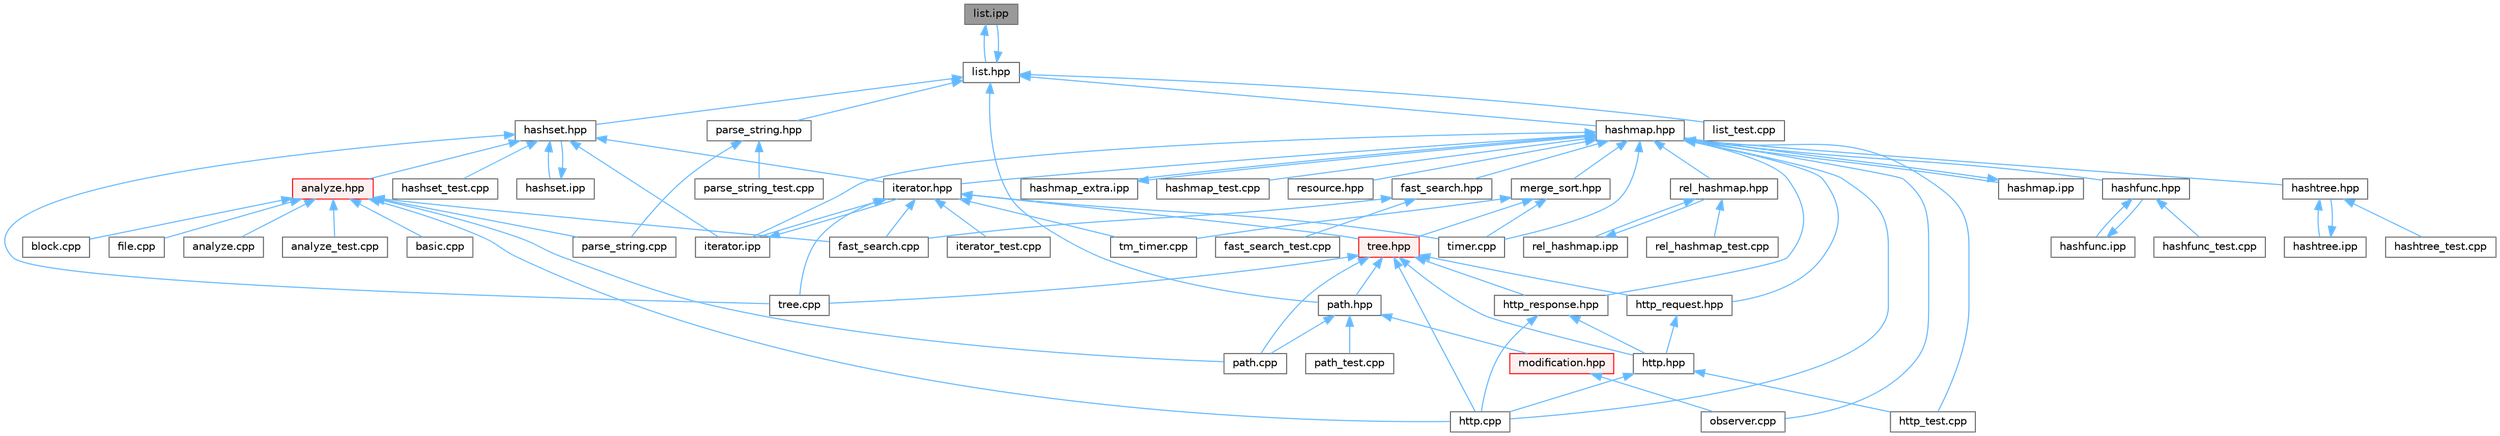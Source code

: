 digraph "list.ipp"
{
 // LATEX_PDF_SIZE
  bgcolor="transparent";
  edge [fontname=Helvetica,fontsize=10,labelfontname=Helvetica,labelfontsize=10];
  node [fontname=Helvetica,fontsize=10,shape=box,height=0.2,width=0.4];
  Node1 [id="Node000001",label="list.ipp",height=0.2,width=0.4,color="gray40", fillcolor="grey60", style="filled", fontcolor="black",tooltip=" "];
  Node1 -> Node2 [id="edge1_Node000001_Node000002",dir="back",color="steelblue1",style="solid",tooltip=" "];
  Node2 [id="Node000002",label="list.hpp",height=0.2,width=0.4,color="grey40", fillcolor="white", style="filled",URL="$list_8hpp.html",tooltip=" "];
  Node2 -> Node3 [id="edge2_Node000002_Node000003",dir="back",color="steelblue1",style="solid",tooltip=" "];
  Node3 [id="Node000003",label="hashmap.hpp",height=0.2,width=0.4,color="grey40", fillcolor="white", style="filled",URL="$hashmap_8hpp.html",tooltip=" "];
  Node3 -> Node4 [id="edge3_Node000003_Node000004",dir="back",color="steelblue1",style="solid",tooltip=" "];
  Node4 [id="Node000004",label="fast_search.hpp",height=0.2,width=0.4,color="grey40", fillcolor="white", style="filled",URL="$fast__search_8hpp.html",tooltip=" "];
  Node4 -> Node5 [id="edge4_Node000004_Node000005",dir="back",color="steelblue1",style="solid",tooltip=" "];
  Node5 [id="Node000005",label="fast_search.cpp",height=0.2,width=0.4,color="grey40", fillcolor="white", style="filled",URL="$fast__search_8cpp.html",tooltip=" "];
  Node4 -> Node6 [id="edge5_Node000004_Node000006",dir="back",color="steelblue1",style="solid",tooltip=" "];
  Node6 [id="Node000006",label="fast_search_test.cpp",height=0.2,width=0.4,color="grey40", fillcolor="white", style="filled",URL="$fast__search__test_8cpp.html",tooltip=" "];
  Node3 -> Node7 [id="edge6_Node000003_Node000007",dir="back",color="steelblue1",style="solid",tooltip=" "];
  Node7 [id="Node000007",label="hashfunc.hpp",height=0.2,width=0.4,color="grey40", fillcolor="white", style="filled",URL="$hashfunc_8hpp.html",tooltip=" "];
  Node7 -> Node8 [id="edge7_Node000007_Node000008",dir="back",color="steelblue1",style="solid",tooltip=" "];
  Node8 [id="Node000008",label="hashfunc.ipp",height=0.2,width=0.4,color="grey40", fillcolor="white", style="filled",URL="$hashfunc_8ipp.html",tooltip=" "];
  Node8 -> Node7 [id="edge8_Node000008_Node000007",dir="back",color="steelblue1",style="solid",tooltip=" "];
  Node7 -> Node9 [id="edge9_Node000007_Node000009",dir="back",color="steelblue1",style="solid",tooltip=" "];
  Node9 [id="Node000009",label="hashfunc_test.cpp",height=0.2,width=0.4,color="grey40", fillcolor="white", style="filled",URL="$hashfunc__test_8cpp.html",tooltip=" "];
  Node3 -> Node10 [id="edge10_Node000003_Node000010",dir="back",color="steelblue1",style="solid",tooltip=" "];
  Node10 [id="Node000010",label="hashmap.ipp",height=0.2,width=0.4,color="grey40", fillcolor="white", style="filled",URL="$hashmap_8ipp.html",tooltip=" "];
  Node10 -> Node3 [id="edge11_Node000010_Node000003",dir="back",color="steelblue1",style="solid",tooltip=" "];
  Node3 -> Node11 [id="edge12_Node000003_Node000011",dir="back",color="steelblue1",style="solid",tooltip=" "];
  Node11 [id="Node000011",label="hashmap_extra.ipp",height=0.2,width=0.4,color="grey40", fillcolor="white", style="filled",URL="$hashmap__extra_8ipp.html",tooltip=" "];
  Node11 -> Node3 [id="edge13_Node000011_Node000003",dir="back",color="steelblue1",style="solid",tooltip=" "];
  Node3 -> Node12 [id="edge14_Node000003_Node000012",dir="back",color="steelblue1",style="solid",tooltip=" "];
  Node12 [id="Node000012",label="hashmap_test.cpp",height=0.2,width=0.4,color="grey40", fillcolor="white", style="filled",URL="$hashmap__test_8cpp.html",tooltip=" "];
  Node3 -> Node13 [id="edge15_Node000003_Node000013",dir="back",color="steelblue1",style="solid",tooltip=" "];
  Node13 [id="Node000013",label="hashtree.hpp",height=0.2,width=0.4,color="grey40", fillcolor="white", style="filled",URL="$hashtree_8hpp.html",tooltip=" "];
  Node13 -> Node14 [id="edge16_Node000013_Node000014",dir="back",color="steelblue1",style="solid",tooltip=" "];
  Node14 [id="Node000014",label="hashtree.ipp",height=0.2,width=0.4,color="grey40", fillcolor="white", style="filled",URL="$hashtree_8ipp.html",tooltip=" "];
  Node14 -> Node13 [id="edge17_Node000014_Node000013",dir="back",color="steelblue1",style="solid",tooltip=" "];
  Node13 -> Node15 [id="edge18_Node000013_Node000015",dir="back",color="steelblue1",style="solid",tooltip=" "];
  Node15 [id="Node000015",label="hashtree_test.cpp",height=0.2,width=0.4,color="grey40", fillcolor="white", style="filled",URL="$hashtree__test_8cpp.html",tooltip=" "];
  Node3 -> Node16 [id="edge19_Node000003_Node000016",dir="back",color="steelblue1",style="solid",tooltip=" "];
  Node16 [id="Node000016",label="http.cpp",height=0.2,width=0.4,color="grey40", fillcolor="white", style="filled",URL="$http_8cpp.html",tooltip=" "];
  Node3 -> Node17 [id="edge20_Node000003_Node000017",dir="back",color="steelblue1",style="solid",tooltip=" "];
  Node17 [id="Node000017",label="http_request.hpp",height=0.2,width=0.4,color="grey40", fillcolor="white", style="filled",URL="$http__request_8hpp.html",tooltip=" "];
  Node17 -> Node18 [id="edge21_Node000017_Node000018",dir="back",color="steelblue1",style="solid",tooltip=" "];
  Node18 [id="Node000018",label="http.hpp",height=0.2,width=0.4,color="grey40", fillcolor="white", style="filled",URL="$http_8hpp.html",tooltip=" "];
  Node18 -> Node16 [id="edge22_Node000018_Node000016",dir="back",color="steelblue1",style="solid",tooltip=" "];
  Node18 -> Node19 [id="edge23_Node000018_Node000019",dir="back",color="steelblue1",style="solid",tooltip=" "];
  Node19 [id="Node000019",label="http_test.cpp",height=0.2,width=0.4,color="grey40", fillcolor="white", style="filled",URL="$http__test_8cpp.html",tooltip=" "];
  Node3 -> Node20 [id="edge24_Node000003_Node000020",dir="back",color="steelblue1",style="solid",tooltip=" "];
  Node20 [id="Node000020",label="http_response.hpp",height=0.2,width=0.4,color="grey40", fillcolor="white", style="filled",URL="$http__response_8hpp.html",tooltip=" "];
  Node20 -> Node16 [id="edge25_Node000020_Node000016",dir="back",color="steelblue1",style="solid",tooltip=" "];
  Node20 -> Node18 [id="edge26_Node000020_Node000018",dir="back",color="steelblue1",style="solid",tooltip=" "];
  Node3 -> Node19 [id="edge27_Node000003_Node000019",dir="back",color="steelblue1",style="solid",tooltip=" "];
  Node3 -> Node21 [id="edge28_Node000003_Node000021",dir="back",color="steelblue1",style="solid",tooltip=" "];
  Node21 [id="Node000021",label="iterator.hpp",height=0.2,width=0.4,color="grey40", fillcolor="white", style="filled",URL="$iterator_8hpp.html",tooltip=" "];
  Node21 -> Node5 [id="edge29_Node000021_Node000005",dir="back",color="steelblue1",style="solid",tooltip=" "];
  Node21 -> Node22 [id="edge30_Node000021_Node000022",dir="back",color="steelblue1",style="solid",tooltip=" "];
  Node22 [id="Node000022",label="iterator.ipp",height=0.2,width=0.4,color="grey40", fillcolor="white", style="filled",URL="$iterator_8ipp.html",tooltip=" "];
  Node22 -> Node21 [id="edge31_Node000022_Node000021",dir="back",color="steelblue1",style="solid",tooltip=" "];
  Node21 -> Node23 [id="edge32_Node000021_Node000023",dir="back",color="steelblue1",style="solid",tooltip=" "];
  Node23 [id="Node000023",label="iterator_test.cpp",height=0.2,width=0.4,color="grey40", fillcolor="white", style="filled",URL="$iterator__test_8cpp.html",tooltip=" "];
  Node21 -> Node24 [id="edge33_Node000021_Node000024",dir="back",color="steelblue1",style="solid",tooltip=" "];
  Node24 [id="Node000024",label="timer.cpp",height=0.2,width=0.4,color="grey40", fillcolor="white", style="filled",URL="$timer_8cpp.html",tooltip=" "];
  Node21 -> Node25 [id="edge34_Node000021_Node000025",dir="back",color="steelblue1",style="solid",tooltip=" "];
  Node25 [id="Node000025",label="tm_timer.cpp",height=0.2,width=0.4,color="grey40", fillcolor="white", style="filled",URL="$tm__timer_8cpp.html",tooltip=" "];
  Node21 -> Node26 [id="edge35_Node000021_Node000026",dir="back",color="steelblue1",style="solid",tooltip=" "];
  Node26 [id="Node000026",label="tree.cpp",height=0.2,width=0.4,color="grey40", fillcolor="white", style="filled",URL="$tree_8cpp.html",tooltip=" "];
  Node21 -> Node27 [id="edge36_Node000021_Node000027",dir="back",color="steelblue1",style="solid",tooltip=" "];
  Node27 [id="Node000027",label="tree.hpp",height=0.2,width=0.4,color="red", fillcolor="#FFF0F0", style="filled",URL="$tree_8hpp.html",tooltip=" "];
  Node27 -> Node16 [id="edge37_Node000027_Node000016",dir="back",color="steelblue1",style="solid",tooltip=" "];
  Node27 -> Node18 [id="edge38_Node000027_Node000018",dir="back",color="steelblue1",style="solid",tooltip=" "];
  Node27 -> Node17 [id="edge39_Node000027_Node000017",dir="back",color="steelblue1",style="solid",tooltip=" "];
  Node27 -> Node20 [id="edge40_Node000027_Node000020",dir="back",color="steelblue1",style="solid",tooltip=" "];
  Node27 -> Node37 [id="edge41_Node000027_Node000037",dir="back",color="steelblue1",style="solid",tooltip=" "];
  Node37 [id="Node000037",label="path.cpp",height=0.2,width=0.4,color="grey40", fillcolor="white", style="filled",URL="$path_8cpp.html",tooltip=" "];
  Node27 -> Node38 [id="edge42_Node000027_Node000038",dir="back",color="steelblue1",style="solid",tooltip=" "];
  Node38 [id="Node000038",label="path.hpp",height=0.2,width=0.4,color="grey40", fillcolor="white", style="filled",URL="$path_8hpp.html",tooltip=" "];
  Node38 -> Node39 [id="edge43_Node000038_Node000039",dir="back",color="steelblue1",style="solid",tooltip=" "];
  Node39 [id="Node000039",label="modification.hpp",height=0.2,width=0.4,color="red", fillcolor="#FFF0F0", style="filled",URL="$modification_8hpp.html",tooltip=" "];
  Node39 -> Node42 [id="edge44_Node000039_Node000042",dir="back",color="steelblue1",style="solid",tooltip=" "];
  Node42 [id="Node000042",label="observer.cpp",height=0.2,width=0.4,color="grey40", fillcolor="white", style="filled",URL="$observer_8cpp.html",tooltip=" "];
  Node38 -> Node37 [id="edge45_Node000038_Node000037",dir="back",color="steelblue1",style="solid",tooltip=" "];
  Node38 -> Node43 [id="edge46_Node000038_Node000043",dir="back",color="steelblue1",style="solid",tooltip=" "];
  Node43 [id="Node000043",label="path_test.cpp",height=0.2,width=0.4,color="grey40", fillcolor="white", style="filled",URL="$path__test_8cpp.html",tooltip=" "];
  Node27 -> Node26 [id="edge47_Node000027_Node000026",dir="back",color="steelblue1",style="solid",tooltip=" "];
  Node3 -> Node22 [id="edge48_Node000003_Node000022",dir="back",color="steelblue1",style="solid",tooltip=" "];
  Node3 -> Node86 [id="edge49_Node000003_Node000086",dir="back",color="steelblue1",style="solid",tooltip=" "];
  Node86 [id="Node000086",label="merge_sort.hpp",height=0.2,width=0.4,color="grey40", fillcolor="white", style="filled",URL="$merge__sort_8hpp.html",tooltip=" "];
  Node86 -> Node24 [id="edge50_Node000086_Node000024",dir="back",color="steelblue1",style="solid",tooltip=" "];
  Node86 -> Node25 [id="edge51_Node000086_Node000025",dir="back",color="steelblue1",style="solid",tooltip=" "];
  Node86 -> Node27 [id="edge52_Node000086_Node000027",dir="back",color="steelblue1",style="solid",tooltip=" "];
  Node3 -> Node42 [id="edge53_Node000003_Node000042",dir="back",color="steelblue1",style="solid",tooltip=" "];
  Node3 -> Node87 [id="edge54_Node000003_Node000087",dir="back",color="steelblue1",style="solid",tooltip=" "];
  Node87 [id="Node000087",label="rel_hashmap.hpp",height=0.2,width=0.4,color="grey40", fillcolor="white", style="filled",URL="$rel__hashmap_8hpp.html",tooltip=" "];
  Node87 -> Node88 [id="edge55_Node000087_Node000088",dir="back",color="steelblue1",style="solid",tooltip=" "];
  Node88 [id="Node000088",label="rel_hashmap.ipp",height=0.2,width=0.4,color="grey40", fillcolor="white", style="filled",URL="$rel__hashmap_8ipp.html",tooltip=" "];
  Node88 -> Node87 [id="edge56_Node000088_Node000087",dir="back",color="steelblue1",style="solid",tooltip=" "];
  Node87 -> Node72 [id="edge57_Node000087_Node000072",dir="back",color="steelblue1",style="solid",tooltip=" "];
  Node72 [id="Node000072",label="rel_hashmap_test.cpp",height=0.2,width=0.4,color="grey40", fillcolor="white", style="filled",URL="$rel__hashmap__test_8cpp.html",tooltip=" "];
  Node3 -> Node89 [id="edge58_Node000003_Node000089",dir="back",color="steelblue1",style="solid",tooltip=" "];
  Node89 [id="Node000089",label="resource.hpp",height=0.2,width=0.4,color="grey40", fillcolor="white", style="filled",URL="$resource_8hpp.html",tooltip=" "];
  Node3 -> Node24 [id="edge59_Node000003_Node000024",dir="back",color="steelblue1",style="solid",tooltip=" "];
  Node2 -> Node90 [id="edge60_Node000002_Node000090",dir="back",color="steelblue1",style="solid",tooltip=" "];
  Node90 [id="Node000090",label="hashset.hpp",height=0.2,width=0.4,color="grey40", fillcolor="white", style="filled",URL="$hashset_8hpp.html",tooltip=" "];
  Node90 -> Node91 [id="edge61_Node000090_Node000091",dir="back",color="steelblue1",style="solid",tooltip=" "];
  Node91 [id="Node000091",label="analyze.hpp",height=0.2,width=0.4,color="red", fillcolor="#FFF0F0", style="filled",URL="$analyze_8hpp.html",tooltip=" "];
  Node91 -> Node92 [id="edge62_Node000091_Node000092",dir="back",color="steelblue1",style="solid",tooltip=" "];
  Node92 [id="Node000092",label="analyze.cpp",height=0.2,width=0.4,color="grey40", fillcolor="white", style="filled",URL="$analyze_8cpp.html",tooltip=" "];
  Node91 -> Node61 [id="edge63_Node000091_Node000061",dir="back",color="steelblue1",style="solid",tooltip=" "];
  Node61 [id="Node000061",label="analyze_test.cpp",height=0.2,width=0.4,color="grey40", fillcolor="white", style="filled",URL="$analyze__test_8cpp.html",tooltip=" "];
  Node91 -> Node93 [id="edge64_Node000091_Node000093",dir="back",color="steelblue1",style="solid",tooltip=" "];
  Node93 [id="Node000093",label="basic.cpp",height=0.2,width=0.4,color="grey40", fillcolor="white", style="filled",URL="$basic_8cpp.html",tooltip=" "];
  Node91 -> Node29 [id="edge65_Node000091_Node000029",dir="back",color="steelblue1",style="solid",tooltip=" "];
  Node29 [id="Node000029",label="block.cpp",height=0.2,width=0.4,color="grey40", fillcolor="white", style="filled",URL="$block_8cpp.html",tooltip=" "];
  Node91 -> Node5 [id="edge66_Node000091_Node000005",dir="back",color="steelblue1",style="solid",tooltip=" "];
  Node91 -> Node48 [id="edge67_Node000091_Node000048",dir="back",color="steelblue1",style="solid",tooltip=" "];
  Node48 [id="Node000048",label="file.cpp",height=0.2,width=0.4,color="grey40", fillcolor="white", style="filled",URL="$file_8cpp.html",tooltip=" "];
  Node91 -> Node16 [id="edge68_Node000091_Node000016",dir="back",color="steelblue1",style="solid",tooltip=" "];
  Node91 -> Node96 [id="edge69_Node000091_Node000096",dir="back",color="steelblue1",style="solid",tooltip=" "];
  Node96 [id="Node000096",label="parse_string.cpp",height=0.2,width=0.4,color="grey40", fillcolor="white", style="filled",URL="$parse__string_8cpp.html",tooltip=" "];
  Node91 -> Node37 [id="edge70_Node000091_Node000037",dir="back",color="steelblue1",style="solid",tooltip=" "];
  Node90 -> Node99 [id="edge71_Node000090_Node000099",dir="back",color="steelblue1",style="solid",tooltip=" "];
  Node99 [id="Node000099",label="hashset.ipp",height=0.2,width=0.4,color="grey40", fillcolor="white", style="filled",URL="$hashset_8ipp.html",tooltip=" "];
  Node99 -> Node90 [id="edge72_Node000099_Node000090",dir="back",color="steelblue1",style="solid",tooltip=" "];
  Node90 -> Node66 [id="edge73_Node000090_Node000066",dir="back",color="steelblue1",style="solid",tooltip=" "];
  Node66 [id="Node000066",label="hashset_test.cpp",height=0.2,width=0.4,color="grey40", fillcolor="white", style="filled",URL="$hashset__test_8cpp.html",tooltip=" "];
  Node90 -> Node21 [id="edge74_Node000090_Node000021",dir="back",color="steelblue1",style="solid",tooltip=" "];
  Node90 -> Node22 [id="edge75_Node000090_Node000022",dir="back",color="steelblue1",style="solid",tooltip=" "];
  Node90 -> Node26 [id="edge76_Node000090_Node000026",dir="back",color="steelblue1",style="solid",tooltip=" "];
  Node2 -> Node1 [id="edge77_Node000002_Node000001",dir="back",color="steelblue1",style="solid",tooltip=" "];
  Node2 -> Node67 [id="edge78_Node000002_Node000067",dir="back",color="steelblue1",style="solid",tooltip=" "];
  Node67 [id="Node000067",label="list_test.cpp",height=0.2,width=0.4,color="grey40", fillcolor="white", style="filled",URL="$list__test_8cpp.html",tooltip=" "];
  Node2 -> Node100 [id="edge79_Node000002_Node000100",dir="back",color="steelblue1",style="solid",tooltip=" "];
  Node100 [id="Node000100",label="parse_string.hpp",height=0.2,width=0.4,color="grey40", fillcolor="white", style="filled",URL="$parse__string_8hpp.html",tooltip=" "];
  Node100 -> Node96 [id="edge80_Node000100_Node000096",dir="back",color="steelblue1",style="solid",tooltip=" "];
  Node100 -> Node70 [id="edge81_Node000100_Node000070",dir="back",color="steelblue1",style="solid",tooltip=" "];
  Node70 [id="Node000070",label="parse_string_test.cpp",height=0.2,width=0.4,color="grey40", fillcolor="white", style="filled",URL="$parse__string__test_8cpp.html",tooltip=" "];
  Node2 -> Node38 [id="edge82_Node000002_Node000038",dir="back",color="steelblue1",style="solid",tooltip=" "];
}
